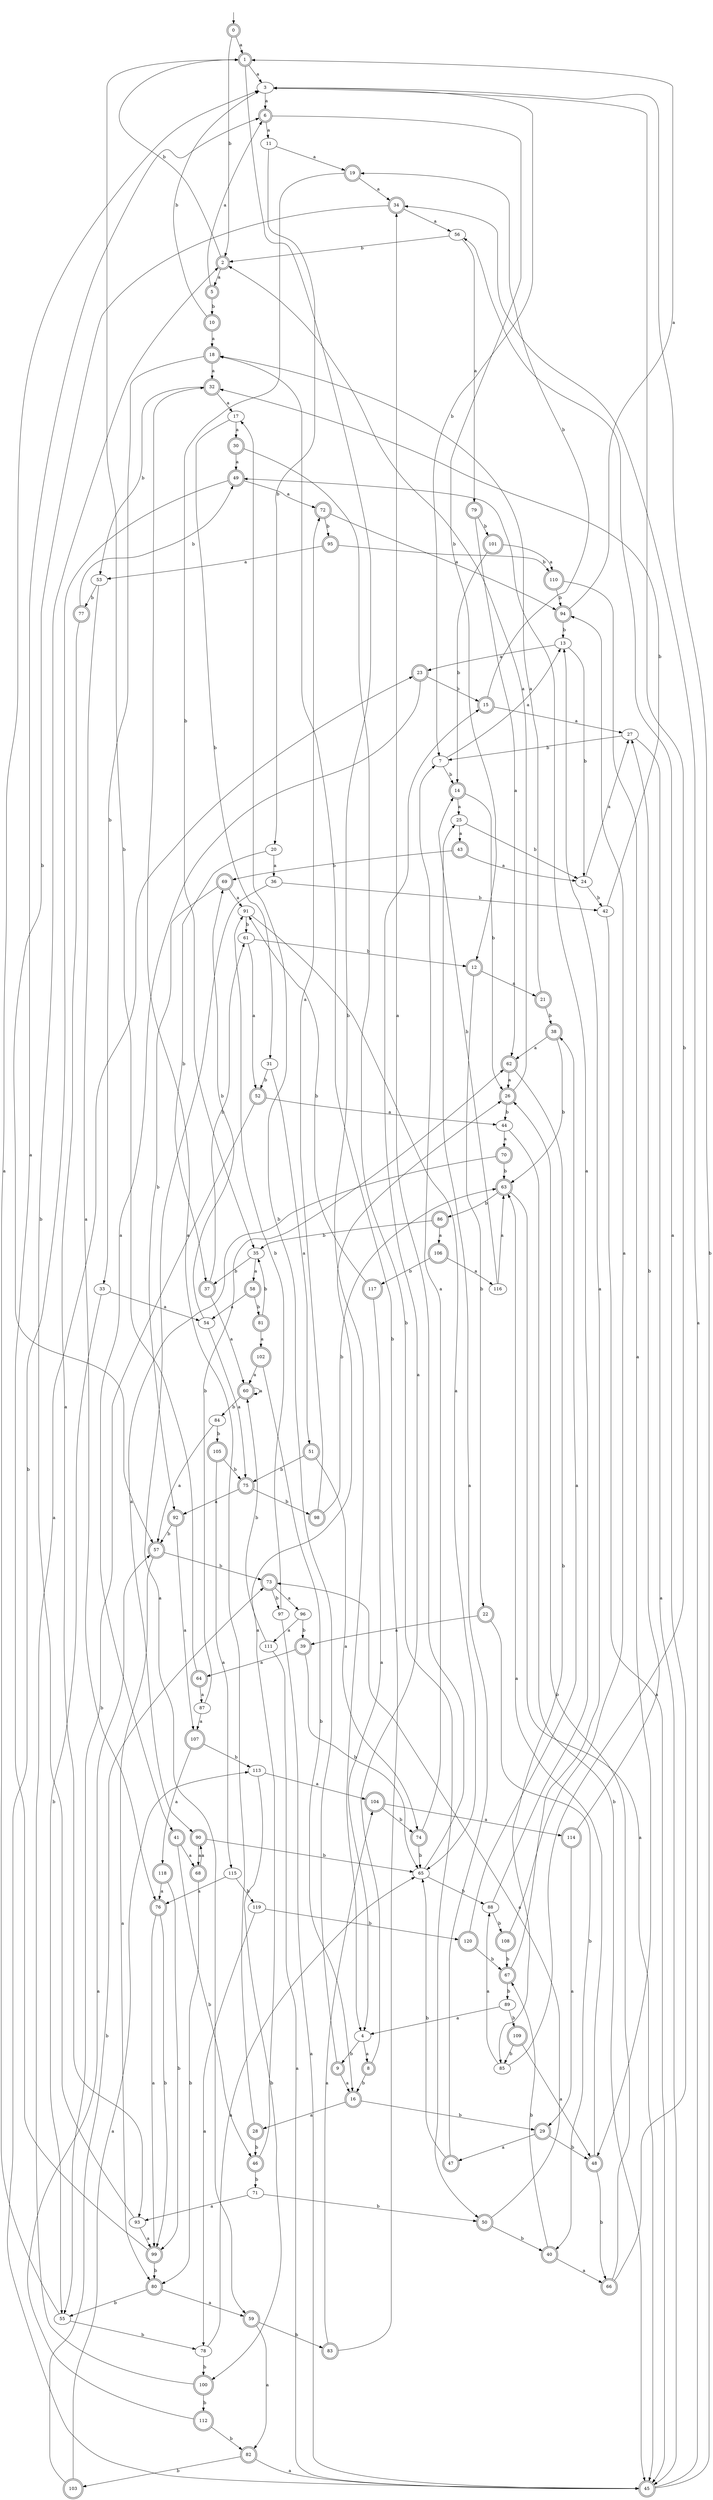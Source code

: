 digraph RandomDFA {
  __start0 [label="", shape=none];
  __start0 -> 0 [label=""];
  0 [shape=circle] [shape=doublecircle]
  0 -> 1 [label="a"]
  0 -> 2 [label="b"]
  1 [shape=doublecircle]
  1 -> 3 [label="a"]
  1 -> 4 [label="b"]
  2 [shape=doublecircle]
  2 -> 5 [label="a"]
  2 -> 1 [label="b"]
  3
  3 -> 6 [label="a"]
  3 -> 7 [label="b"]
  4
  4 -> 8 [label="a"]
  4 -> 9 [label="b"]
  5 [shape=doublecircle]
  5 -> 6 [label="a"]
  5 -> 10 [label="b"]
  6 [shape=doublecircle]
  6 -> 11 [label="a"]
  6 -> 12 [label="b"]
  7
  7 -> 13 [label="a"]
  7 -> 14 [label="b"]
  8 [shape=doublecircle]
  8 -> 15 [label="a"]
  8 -> 16 [label="b"]
  9 [shape=doublecircle]
  9 -> 16 [label="a"]
  9 -> 17 [label="b"]
  10 [shape=doublecircle]
  10 -> 18 [label="a"]
  10 -> 3 [label="b"]
  11
  11 -> 19 [label="a"]
  11 -> 20 [label="b"]
  12 [shape=doublecircle]
  12 -> 21 [label="a"]
  12 -> 22 [label="b"]
  13
  13 -> 23 [label="a"]
  13 -> 24 [label="b"]
  14 [shape=doublecircle]
  14 -> 25 [label="a"]
  14 -> 26 [label="b"]
  15 [shape=doublecircle]
  15 -> 27 [label="a"]
  15 -> 19 [label="b"]
  16 [shape=doublecircle]
  16 -> 28 [label="a"]
  16 -> 29 [label="b"]
  17
  17 -> 30 [label="a"]
  17 -> 31 [label="b"]
  18 [shape=doublecircle]
  18 -> 32 [label="a"]
  18 -> 33 [label="b"]
  19 [shape=doublecircle]
  19 -> 34 [label="a"]
  19 -> 35 [label="b"]
  20
  20 -> 36 [label="a"]
  20 -> 37 [label="b"]
  21 [shape=doublecircle]
  21 -> 18 [label="a"]
  21 -> 38 [label="b"]
  22 [shape=doublecircle]
  22 -> 39 [label="a"]
  22 -> 40 [label="b"]
  23 [shape=doublecircle]
  23 -> 41 [label="a"]
  23 -> 15 [label="b"]
  24
  24 -> 27 [label="a"]
  24 -> 42 [label="b"]
  25
  25 -> 43 [label="a"]
  25 -> 24 [label="b"]
  26 [shape=doublecircle]
  26 -> 2 [label="a"]
  26 -> 44 [label="b"]
  27
  27 -> 45 [label="a"]
  27 -> 7 [label="b"]
  28 [shape=doublecircle]
  28 -> 32 [label="a"]
  28 -> 46 [label="b"]
  29 [shape=doublecircle]
  29 -> 47 [label="a"]
  29 -> 48 [label="b"]
  30 [shape=doublecircle]
  30 -> 49 [label="a"]
  30 -> 50 [label="b"]
  31
  31 -> 51 [label="a"]
  31 -> 52 [label="b"]
  32 [shape=doublecircle]
  32 -> 17 [label="a"]
  32 -> 53 [label="b"]
  33
  33 -> 54 [label="a"]
  33 -> 55 [label="b"]
  34 [shape=doublecircle]
  34 -> 56 [label="a"]
  34 -> 57 [label="b"]
  35
  35 -> 58 [label="a"]
  35 -> 37 [label="b"]
  36
  36 -> 59 [label="a"]
  36 -> 42 [label="b"]
  37 [shape=doublecircle]
  37 -> 60 [label="a"]
  37 -> 61 [label="b"]
  38 [shape=doublecircle]
  38 -> 62 [label="a"]
  38 -> 63 [label="b"]
  39 [shape=doublecircle]
  39 -> 64 [label="a"]
  39 -> 65 [label="b"]
  40 [shape=doublecircle]
  40 -> 66 [label="a"]
  40 -> 67 [label="b"]
  41 [shape=doublecircle]
  41 -> 68 [label="a"]
  41 -> 46 [label="b"]
  42
  42 -> 45 [label="a"]
  42 -> 32 [label="b"]
  43 [shape=doublecircle]
  43 -> 24 [label="a"]
  43 -> 69 [label="b"]
  44
  44 -> 70 [label="a"]
  44 -> 45 [label="b"]
  45 [shape=doublecircle]
  45 -> 34 [label="a"]
  45 -> 3 [label="b"]
  46 [shape=doublecircle]
  46 -> 26 [label="a"]
  46 -> 71 [label="b"]
  47 [shape=doublecircle]
  47 -> 25 [label="a"]
  47 -> 65 [label="b"]
  48 [shape=doublecircle]
  48 -> 63 [label="a"]
  48 -> 66 [label="b"]
  49 [shape=doublecircle]
  49 -> 72 [label="a"]
  49 -> 45 [label="b"]
  50 [shape=doublecircle]
  50 -> 73 [label="a"]
  50 -> 40 [label="b"]
  51 [shape=doublecircle]
  51 -> 74 [label="a"]
  51 -> 75 [label="b"]
  52 [shape=doublecircle]
  52 -> 44 [label="a"]
  52 -> 55 [label="b"]
  53
  53 -> 76 [label="a"]
  53 -> 77 [label="b"]
  54
  54 -> 75 [label="a"]
  54 -> 69 [label="b"]
  55
  55 -> 3 [label="a"]
  55 -> 78 [label="b"]
  56
  56 -> 79 [label="a"]
  56 -> 2 [label="b"]
  57 [shape=doublecircle]
  57 -> 80 [label="a"]
  57 -> 73 [label="b"]
  58 [shape=doublecircle]
  58 -> 54 [label="a"]
  58 -> 81 [label="b"]
  59 [shape=doublecircle]
  59 -> 82 [label="a"]
  59 -> 83 [label="b"]
  60 [shape=doublecircle]
  60 -> 60 [label="a"]
  60 -> 84 [label="b"]
  61
  61 -> 52 [label="a"]
  61 -> 12 [label="b"]
  62 [shape=doublecircle]
  62 -> 26 [label="a"]
  62 -> 85 [label="b"]
  63 [shape=doublecircle]
  63 -> 45 [label="a"]
  63 -> 86 [label="b"]
  64 [shape=doublecircle]
  64 -> 87 [label="a"]
  64 -> 1 [label="b"]
  65
  65 -> 34 [label="a"]
  65 -> 88 [label="b"]
  66 [shape=doublecircle]
  66 -> 56 [label="a"]
  66 -> 26 [label="b"]
  67 [shape=doublecircle]
  67 -> 13 [label="a"]
  67 -> 89 [label="b"]
  68 [shape=doublecircle]
  68 -> 90 [label="a"]
  68 -> 80 [label="b"]
  69 [shape=doublecircle]
  69 -> 91 [label="a"]
  69 -> 92 [label="b"]
  70 [shape=doublecircle]
  70 -> 90 [label="a"]
  70 -> 63 [label="b"]
  71
  71 -> 93 [label="a"]
  71 -> 50 [label="b"]
  72 [shape=doublecircle]
  72 -> 94 [label="a"]
  72 -> 95 [label="b"]
  73 [shape=doublecircle]
  73 -> 96 [label="a"]
  73 -> 97 [label="b"]
  74 [shape=doublecircle]
  74 -> 7 [label="a"]
  74 -> 65 [label="b"]
  75 [shape=doublecircle]
  75 -> 92 [label="a"]
  75 -> 98 [label="b"]
  76 [shape=doublecircle]
  76 -> 99 [label="a"]
  76 -> 99 [label="b"]
  77 [shape=doublecircle]
  77 -> 93 [label="a"]
  77 -> 49 [label="b"]
  78
  78 -> 65 [label="a"]
  78 -> 100 [label="b"]
  79 [shape=doublecircle]
  79 -> 62 [label="a"]
  79 -> 101 [label="b"]
  80 [shape=doublecircle]
  80 -> 59 [label="a"]
  80 -> 55 [label="b"]
  81 [shape=doublecircle]
  81 -> 102 [label="a"]
  81 -> 35 [label="b"]
  82 [shape=doublecircle]
  82 -> 45 [label="a"]
  82 -> 103 [label="b"]
  83 [shape=doublecircle]
  83 -> 104 [label="a"]
  83 -> 18 [label="b"]
  84
  84 -> 57 [label="a"]
  84 -> 105 [label="b"]
  85
  85 -> 88 [label="a"]
  85 -> 3 [label="b"]
  86 [shape=doublecircle]
  86 -> 106 [label="a"]
  86 -> 35 [label="b"]
  87
  87 -> 107 [label="a"]
  87 -> 62 [label="b"]
  88
  88 -> 49 [label="a"]
  88 -> 108 [label="b"]
  89
  89 -> 4 [label="a"]
  89 -> 109 [label="b"]
  90 [shape=doublecircle]
  90 -> 68 [label="a"]
  90 -> 65 [label="b"]
  91
  91 -> 65 [label="a"]
  91 -> 61 [label="b"]
  92 [shape=doublecircle]
  92 -> 107 [label="a"]
  92 -> 57 [label="b"]
  93
  93 -> 99 [label="a"]
  93 -> 2 [label="b"]
  94 [shape=doublecircle]
  94 -> 1 [label="a"]
  94 -> 13 [label="b"]
  95 [shape=doublecircle]
  95 -> 53 [label="a"]
  95 -> 110 [label="b"]
  96
  96 -> 111 [label="a"]
  96 -> 39 [label="b"]
  97
  97 -> 45 [label="a"]
  97 -> 91 [label="b"]
  98 [shape=doublecircle]
  98 -> 72 [label="a"]
  98 -> 63 [label="b"]
  99 [shape=doublecircle]
  99 -> 6 [label="a"]
  99 -> 80 [label="b"]
  100 [shape=doublecircle]
  100 -> 23 [label="a"]
  100 -> 112 [label="b"]
  101 [shape=doublecircle]
  101 -> 110 [label="a"]
  101 -> 14 [label="b"]
  102 [shape=doublecircle]
  102 -> 60 [label="a"]
  102 -> 16 [label="b"]
  103 [shape=doublecircle]
  103 -> 113 [label="a"]
  103 -> 73 [label="b"]
  104 [shape=doublecircle]
  104 -> 114 [label="a"]
  104 -> 74 [label="b"]
  105 [shape=doublecircle]
  105 -> 115 [label="a"]
  105 -> 75 [label="b"]
  106 [shape=doublecircle]
  106 -> 116 [label="a"]
  106 -> 117 [label="b"]
  107 [shape=doublecircle]
  107 -> 118 [label="a"]
  107 -> 113 [label="b"]
  108 [shape=doublecircle]
  108 -> 94 [label="a"]
  108 -> 67 [label="b"]
  109 [shape=doublecircle]
  109 -> 48 [label="a"]
  109 -> 85 [label="b"]
  110 [shape=doublecircle]
  110 -> 48 [label="a"]
  110 -> 94 [label="b"]
  111
  111 -> 45 [label="a"]
  111 -> 60 [label="b"]
  112 [shape=doublecircle]
  112 -> 57 [label="a"]
  112 -> 82 [label="b"]
  113
  113 -> 104 [label="a"]
  113 -> 100 [label="b"]
  114 [shape=doublecircle]
  114 -> 29 [label="a"]
  114 -> 27 [label="b"]
  115
  115 -> 76 [label="a"]
  115 -> 119 [label="b"]
  116
  116 -> 63 [label="a"]
  116 -> 14 [label="b"]
  117 [shape=doublecircle]
  117 -> 4 [label="a"]
  117 -> 91 [label="b"]
  118 [shape=doublecircle]
  118 -> 76 [label="a"]
  118 -> 99 [label="b"]
  119
  119 -> 78 [label="a"]
  119 -> 120 [label="b"]
  120 [shape=doublecircle]
  120 -> 38 [label="a"]
  120 -> 67 [label="b"]
}

